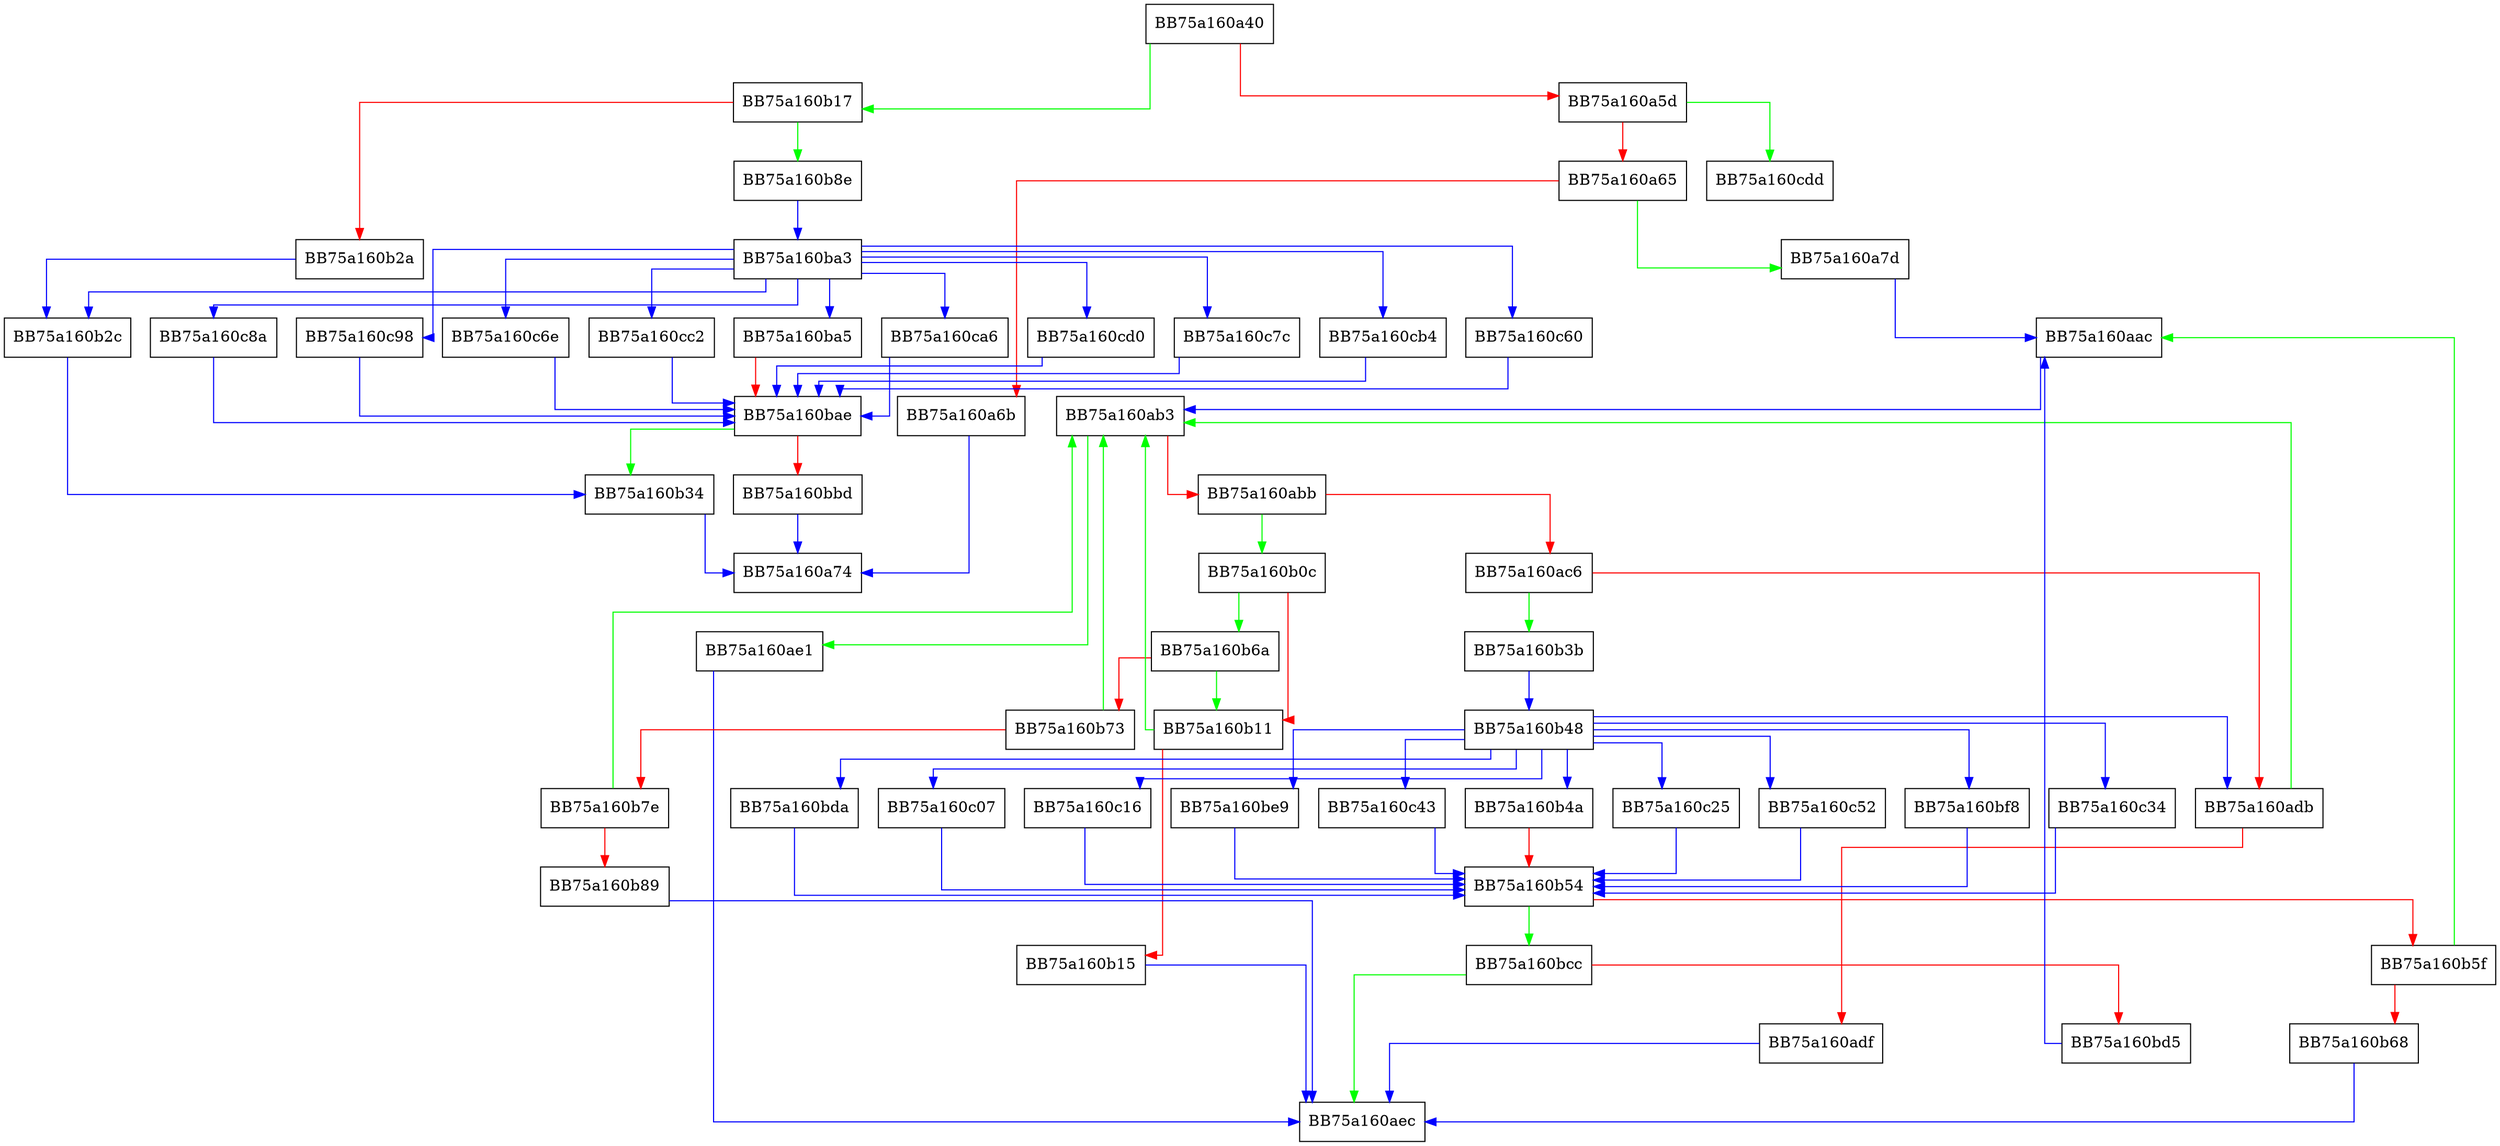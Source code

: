 digraph singlematch {
  node [shape="box"];
  graph [splines=ortho];
  BB75a160a40 -> BB75a160b17 [color="green"];
  BB75a160a40 -> BB75a160a5d [color="red"];
  BB75a160a5d -> BB75a160cdd [color="green"];
  BB75a160a5d -> BB75a160a65 [color="red"];
  BB75a160a65 -> BB75a160a7d [color="green"];
  BB75a160a65 -> BB75a160a6b [color="red"];
  BB75a160a6b -> BB75a160a74 [color="blue"];
  BB75a160a7d -> BB75a160aac [color="blue"];
  BB75a160aac -> BB75a160ab3 [color="blue"];
  BB75a160ab3 -> BB75a160ae1 [color="green"];
  BB75a160ab3 -> BB75a160abb [color="red"];
  BB75a160abb -> BB75a160b0c [color="green"];
  BB75a160abb -> BB75a160ac6 [color="red"];
  BB75a160ac6 -> BB75a160b3b [color="green"];
  BB75a160ac6 -> BB75a160adb [color="red"];
  BB75a160adb -> BB75a160ab3 [color="green"];
  BB75a160adb -> BB75a160adf [color="red"];
  BB75a160adf -> BB75a160aec [color="blue"];
  BB75a160ae1 -> BB75a160aec [color="blue"];
  BB75a160b0c -> BB75a160b6a [color="green"];
  BB75a160b0c -> BB75a160b11 [color="red"];
  BB75a160b11 -> BB75a160ab3 [color="green"];
  BB75a160b11 -> BB75a160b15 [color="red"];
  BB75a160b15 -> BB75a160aec [color="blue"];
  BB75a160b17 -> BB75a160b8e [color="green"];
  BB75a160b17 -> BB75a160b2a [color="red"];
  BB75a160b2a -> BB75a160b2c [color="blue"];
  BB75a160b2c -> BB75a160b34 [color="blue"];
  BB75a160b34 -> BB75a160a74 [color="blue"];
  BB75a160b3b -> BB75a160b48 [color="blue"];
  BB75a160b48 -> BB75a160bf8 [color="blue"];
  BB75a160b48 -> BB75a160adb [color="blue"];
  BB75a160b48 -> BB75a160c34 [color="blue"];
  BB75a160b48 -> BB75a160bda [color="blue"];
  BB75a160b48 -> BB75a160c07 [color="blue"];
  BB75a160b48 -> BB75a160c16 [color="blue"];
  BB75a160b48 -> BB75a160be9 [color="blue"];
  BB75a160b48 -> BB75a160c43 [color="blue"];
  BB75a160b48 -> BB75a160b4a [color="blue"];
  BB75a160b48 -> BB75a160c25 [color="blue"];
  BB75a160b48 -> BB75a160c52 [color="blue"];
  BB75a160b4a -> BB75a160b54 [color="red"];
  BB75a160b54 -> BB75a160bcc [color="green"];
  BB75a160b54 -> BB75a160b5f [color="red"];
  BB75a160b5f -> BB75a160aac [color="green"];
  BB75a160b5f -> BB75a160b68 [color="red"];
  BB75a160b68 -> BB75a160aec [color="blue"];
  BB75a160b6a -> BB75a160b11 [color="green"];
  BB75a160b6a -> BB75a160b73 [color="red"];
  BB75a160b73 -> BB75a160ab3 [color="green"];
  BB75a160b73 -> BB75a160b7e [color="red"];
  BB75a160b7e -> BB75a160ab3 [color="green"];
  BB75a160b7e -> BB75a160b89 [color="red"];
  BB75a160b89 -> BB75a160aec [color="blue"];
  BB75a160b8e -> BB75a160ba3 [color="blue"];
  BB75a160ba3 -> BB75a160c7c [color="blue"];
  BB75a160ba3 -> BB75a160b2c [color="blue"];
  BB75a160ba3 -> BB75a160cb4 [color="blue"];
  BB75a160ba3 -> BB75a160c60 [color="blue"];
  BB75a160ba3 -> BB75a160c8a [color="blue"];
  BB75a160ba3 -> BB75a160c98 [color="blue"];
  BB75a160ba3 -> BB75a160c6e [color="blue"];
  BB75a160ba3 -> BB75a160cc2 [color="blue"];
  BB75a160ba3 -> BB75a160ba5 [color="blue"];
  BB75a160ba3 -> BB75a160ca6 [color="blue"];
  BB75a160ba3 -> BB75a160cd0 [color="blue"];
  BB75a160ba5 -> BB75a160bae [color="red"];
  BB75a160bae -> BB75a160b34 [color="green"];
  BB75a160bae -> BB75a160bbd [color="red"];
  BB75a160bbd -> BB75a160a74 [color="blue"];
  BB75a160bcc -> BB75a160aec [color="green"];
  BB75a160bcc -> BB75a160bd5 [color="red"];
  BB75a160bd5 -> BB75a160aac [color="blue"];
  BB75a160bda -> BB75a160b54 [color="blue"];
  BB75a160be9 -> BB75a160b54 [color="blue"];
  BB75a160bf8 -> BB75a160b54 [color="blue"];
  BB75a160c07 -> BB75a160b54 [color="blue"];
  BB75a160c16 -> BB75a160b54 [color="blue"];
  BB75a160c25 -> BB75a160b54 [color="blue"];
  BB75a160c34 -> BB75a160b54 [color="blue"];
  BB75a160c43 -> BB75a160b54 [color="blue"];
  BB75a160c52 -> BB75a160b54 [color="blue"];
  BB75a160c60 -> BB75a160bae [color="blue"];
  BB75a160c6e -> BB75a160bae [color="blue"];
  BB75a160c7c -> BB75a160bae [color="blue"];
  BB75a160c8a -> BB75a160bae [color="blue"];
  BB75a160c98 -> BB75a160bae [color="blue"];
  BB75a160ca6 -> BB75a160bae [color="blue"];
  BB75a160cb4 -> BB75a160bae [color="blue"];
  BB75a160cc2 -> BB75a160bae [color="blue"];
  BB75a160cd0 -> BB75a160bae [color="blue"];
}